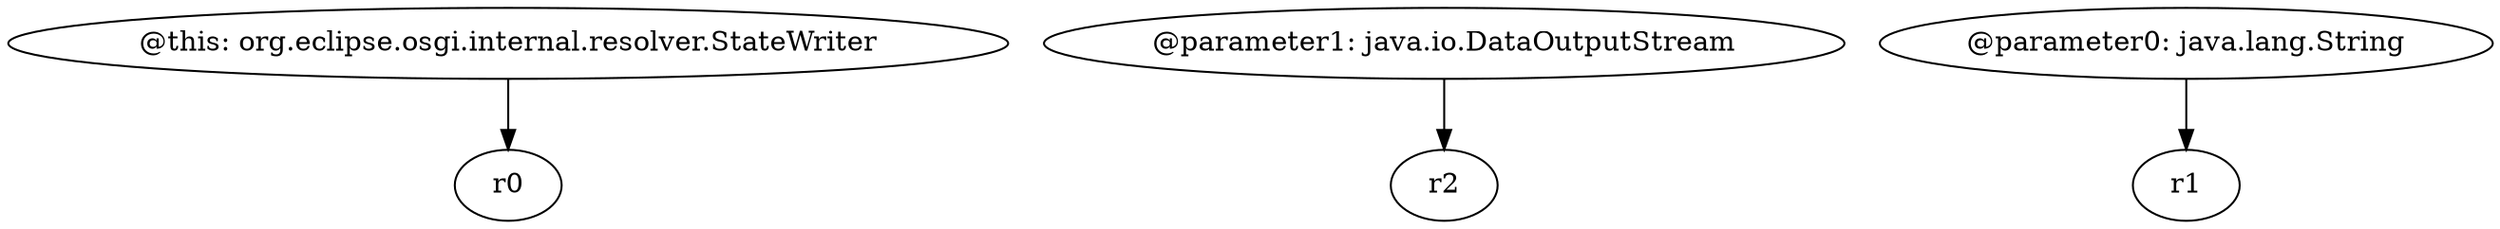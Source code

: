 digraph g {
0[label="@this: org.eclipse.osgi.internal.resolver.StateWriter"]
1[label="r0"]
0->1[label=""]
2[label="@parameter1: java.io.DataOutputStream"]
3[label="r2"]
2->3[label=""]
4[label="@parameter0: java.lang.String"]
5[label="r1"]
4->5[label=""]
}